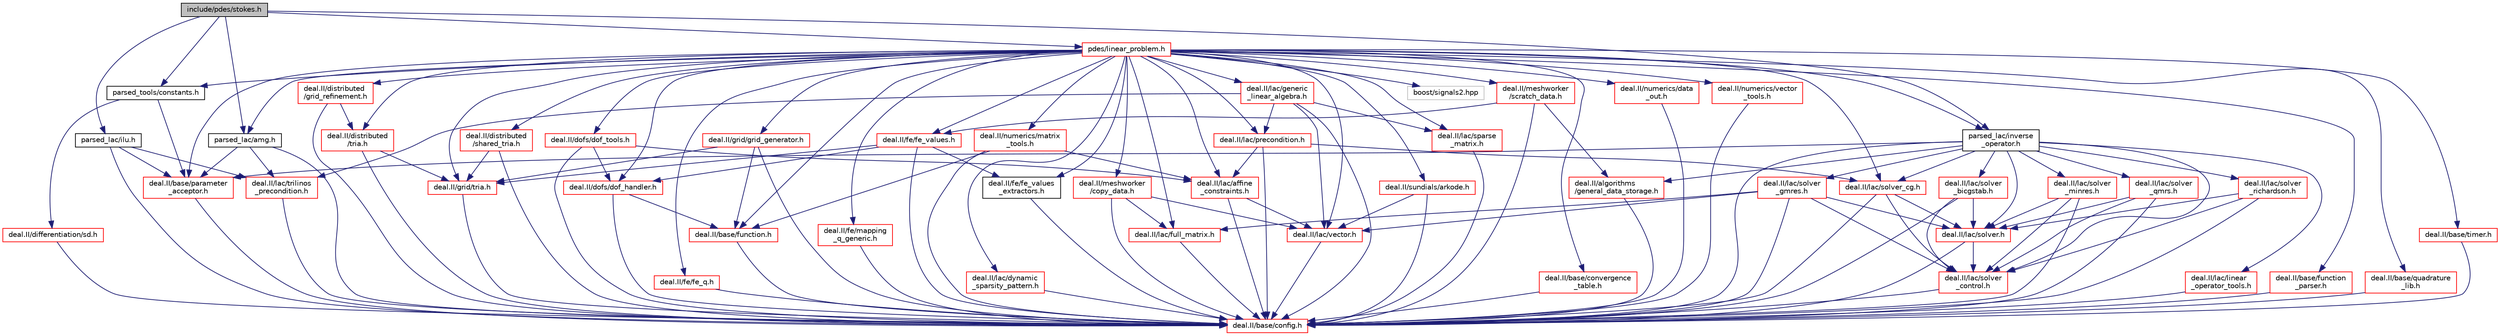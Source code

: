 digraph "include/pdes/stokes.h"
{
 // LATEX_PDF_SIZE
  bgcolor="transparent";
  edge [fontname="Helvetica",fontsize="10",labelfontname="Helvetica",labelfontsize="10"];
  node [fontname="Helvetica",fontsize="10",shape=record];
  Node1 [label="include/pdes/stokes.h",height=0.2,width=0.4,color="black", fillcolor="grey75", style="filled", fontcolor="black",tooltip=" "];
  Node1 -> Node2 [color="midnightblue",fontsize="10",style="solid",fontname="Helvetica"];
  Node2 [label="parsed_lac/amg.h",height=0.2,width=0.4,color="black",URL="$amg_8h.html",tooltip=" "];
  Node2 -> Node3 [color="midnightblue",fontsize="10",style="solid",fontname="Helvetica"];
  Node3 [label="deal.II/base/config.h",height=0.2,width=0.4,color="red",URL="/__w/fsi-suite/fsi-suite/deal.tag$config_8h.html",tooltip=" "];
  Node2 -> Node23 [color="midnightblue",fontsize="10",style="solid",fontname="Helvetica"];
  Node23 [label="deal.II/base/parameter\l_acceptor.h",height=0.2,width=0.4,color="red",URL="/__w/fsi-suite/fsi-suite/deal.tag$parameter__acceptor_8h.html",tooltip=" "];
  Node23 -> Node3 [color="midnightblue",fontsize="10",style="solid",fontname="Helvetica"];
  Node2 -> Node33 [color="midnightblue",fontsize="10",style="solid",fontname="Helvetica"];
  Node33 [label="deal.II/lac/trilinos\l_precondition.h",height=0.2,width=0.4,color="red",URL="/__w/fsi-suite/fsi-suite/deal.tag$trilinos__precondition_8h.html",tooltip=" "];
  Node33 -> Node3 [color="midnightblue",fontsize="10",style="solid",fontname="Helvetica"];
  Node1 -> Node50 [color="midnightblue",fontsize="10",style="solid",fontname="Helvetica"];
  Node50 [label="parsed_lac/ilu.h",height=0.2,width=0.4,color="black",URL="$ilu_8h.html",tooltip=" "];
  Node50 -> Node3 [color="midnightblue",fontsize="10",style="solid",fontname="Helvetica"];
  Node50 -> Node23 [color="midnightblue",fontsize="10",style="solid",fontname="Helvetica"];
  Node50 -> Node33 [color="midnightblue",fontsize="10",style="solid",fontname="Helvetica"];
  Node1 -> Node51 [color="midnightblue",fontsize="10",style="solid",fontname="Helvetica"];
  Node51 [label="parsed_lac/inverse\l_operator.h",height=0.2,width=0.4,color="black",URL="$inverse__operator_8h.html",tooltip=" "];
  Node51 -> Node3 [color="midnightblue",fontsize="10",style="solid",fontname="Helvetica"];
  Node51 -> Node52 [color="midnightblue",fontsize="10",style="solid",fontname="Helvetica"];
  Node52 [label="deal.II/algorithms\l/general_data_storage.h",height=0.2,width=0.4,color="red",URL="/__w/fsi-suite/fsi-suite/deal.tag$general__data__storage_8h.html",tooltip=" "];
  Node52 -> Node3 [color="midnightblue",fontsize="10",style="solid",fontname="Helvetica"];
  Node51 -> Node23 [color="midnightblue",fontsize="10",style="solid",fontname="Helvetica"];
  Node51 -> Node53 [color="midnightblue",fontsize="10",style="solid",fontname="Helvetica"];
  Node53 [label="deal.II/lac/linear\l_operator_tools.h",height=0.2,width=0.4,color="red",URL="/__w/fsi-suite/fsi-suite/deal.tag$linear__operator__tools_8h.html",tooltip=" "];
  Node53 -> Node3 [color="midnightblue",fontsize="10",style="solid",fontname="Helvetica"];
  Node51 -> Node69 [color="midnightblue",fontsize="10",style="solid",fontname="Helvetica"];
  Node69 [label="deal.II/lac/solver.h",height=0.2,width=0.4,color="red",URL="/__w/fsi-suite/fsi-suite/deal.tag$solver_8h.html",tooltip=" "];
  Node69 -> Node3 [color="midnightblue",fontsize="10",style="solid",fontname="Helvetica"];
  Node69 -> Node70 [color="midnightblue",fontsize="10",style="solid",fontname="Helvetica"];
  Node70 [label="deal.II/lac/solver\l_control.h",height=0.2,width=0.4,color="red",URL="/__w/fsi-suite/fsi-suite/deal.tag$solver__control_8h.html",tooltip=" "];
  Node70 -> Node3 [color="midnightblue",fontsize="10",style="solid",fontname="Helvetica"];
  Node51 -> Node71 [color="midnightblue",fontsize="10",style="solid",fontname="Helvetica"];
  Node71 [label="deal.II/lac/solver\l_bicgstab.h",height=0.2,width=0.4,color="red",URL="/__w/fsi-suite/fsi-suite/deal.tag$solver__bicgstab_8h.html",tooltip=" "];
  Node71 -> Node3 [color="midnightblue",fontsize="10",style="solid",fontname="Helvetica"];
  Node71 -> Node69 [color="midnightblue",fontsize="10",style="solid",fontname="Helvetica"];
  Node71 -> Node70 [color="midnightblue",fontsize="10",style="solid",fontname="Helvetica"];
  Node51 -> Node74 [color="midnightblue",fontsize="10",style="solid",fontname="Helvetica"];
  Node74 [label="deal.II/lac/solver_cg.h",height=0.2,width=0.4,color="red",URL="/__w/fsi-suite/fsi-suite/deal.tag$solver__cg_8h.html",tooltip=" "];
  Node74 -> Node3 [color="midnightblue",fontsize="10",style="solid",fontname="Helvetica"];
  Node74 -> Node69 [color="midnightblue",fontsize="10",style="solid",fontname="Helvetica"];
  Node74 -> Node70 [color="midnightblue",fontsize="10",style="solid",fontname="Helvetica"];
  Node51 -> Node70 [color="midnightblue",fontsize="10",style="solid",fontname="Helvetica"];
  Node51 -> Node77 [color="midnightblue",fontsize="10",style="solid",fontname="Helvetica"];
  Node77 [label="deal.II/lac/solver\l_gmres.h",height=0.2,width=0.4,color="red",URL="/__w/fsi-suite/fsi-suite/deal.tag$solver__gmres_8h.html",tooltip=" "];
  Node77 -> Node3 [color="midnightblue",fontsize="10",style="solid",fontname="Helvetica"];
  Node77 -> Node78 [color="midnightblue",fontsize="10",style="solid",fontname="Helvetica"];
  Node78 [label="deal.II/lac/full_matrix.h",height=0.2,width=0.4,color="red",URL="/__w/fsi-suite/fsi-suite/deal.tag$full__matrix_8h.html",tooltip=" "];
  Node78 -> Node3 [color="midnightblue",fontsize="10",style="solid",fontname="Helvetica"];
  Node77 -> Node69 [color="midnightblue",fontsize="10",style="solid",fontname="Helvetica"];
  Node77 -> Node70 [color="midnightblue",fontsize="10",style="solid",fontname="Helvetica"];
  Node77 -> Node46 [color="midnightblue",fontsize="10",style="solid",fontname="Helvetica"];
  Node46 [label="deal.II/lac/vector.h",height=0.2,width=0.4,color="red",URL="/__w/fsi-suite/fsi-suite/deal.tag$vector_8h.html",tooltip=" "];
  Node46 -> Node3 [color="midnightblue",fontsize="10",style="solid",fontname="Helvetica"];
  Node51 -> Node82 [color="midnightblue",fontsize="10",style="solid",fontname="Helvetica"];
  Node82 [label="deal.II/lac/solver\l_minres.h",height=0.2,width=0.4,color="red",URL="/__w/fsi-suite/fsi-suite/deal.tag$solver__minres_8h.html",tooltip=" "];
  Node82 -> Node3 [color="midnightblue",fontsize="10",style="solid",fontname="Helvetica"];
  Node82 -> Node69 [color="midnightblue",fontsize="10",style="solid",fontname="Helvetica"];
  Node82 -> Node70 [color="midnightblue",fontsize="10",style="solid",fontname="Helvetica"];
  Node51 -> Node83 [color="midnightblue",fontsize="10",style="solid",fontname="Helvetica"];
  Node83 [label="deal.II/lac/solver\l_qmrs.h",height=0.2,width=0.4,color="red",URL="/__w/fsi-suite/fsi-suite/deal.tag$solver__qmrs_8h.html",tooltip=" "];
  Node83 -> Node3 [color="midnightblue",fontsize="10",style="solid",fontname="Helvetica"];
  Node83 -> Node69 [color="midnightblue",fontsize="10",style="solid",fontname="Helvetica"];
  Node83 -> Node70 [color="midnightblue",fontsize="10",style="solid",fontname="Helvetica"];
  Node51 -> Node84 [color="midnightblue",fontsize="10",style="solid",fontname="Helvetica"];
  Node84 [label="deal.II/lac/solver\l_richardson.h",height=0.2,width=0.4,color="red",URL="/__w/fsi-suite/fsi-suite/deal.tag$solver__richardson_8h.html",tooltip=" "];
  Node84 -> Node3 [color="midnightblue",fontsize="10",style="solid",fontname="Helvetica"];
  Node84 -> Node69 [color="midnightblue",fontsize="10",style="solid",fontname="Helvetica"];
  Node84 -> Node70 [color="midnightblue",fontsize="10",style="solid",fontname="Helvetica"];
  Node1 -> Node85 [color="midnightblue",fontsize="10",style="solid",fontname="Helvetica"];
  Node85 [label="parsed_tools/constants.h",height=0.2,width=0.4,color="black",URL="$constants_8h.html",tooltip=" "];
  Node85 -> Node23 [color="midnightblue",fontsize="10",style="solid",fontname="Helvetica"];
  Node85 -> Node86 [color="midnightblue",fontsize="10",style="solid",fontname="Helvetica"];
  Node86 [label="deal.II/differentiation/sd.h",height=0.2,width=0.4,color="red",URL="/__w/fsi-suite/fsi-suite/deal.tag$sd_8h.html",tooltip=" "];
  Node86 -> Node3 [color="midnightblue",fontsize="10",style="solid",fontname="Helvetica"];
  Node1 -> Node97 [color="midnightblue",fontsize="10",style="solid",fontname="Helvetica"];
  Node97 [label="pdes/linear_problem.h",height=0.2,width=0.4,color="red",URL="$linear__problem_8h.html",tooltip=" "];
  Node97 -> Node98 [color="midnightblue",fontsize="10",style="solid",fontname="Helvetica"];
  Node98 [label="deal.II/base/convergence\l_table.h",height=0.2,width=0.4,color="red",URL="/__w/fsi-suite/fsi-suite/deal.tag$convergence__table_8h.html",tooltip=" "];
  Node98 -> Node3 [color="midnightblue",fontsize="10",style="solid",fontname="Helvetica"];
  Node97 -> Node101 [color="midnightblue",fontsize="10",style="solid",fontname="Helvetica"];
  Node101 [label="deal.II/base/function.h",height=0.2,width=0.4,color="red",URL="/__w/fsi-suite/fsi-suite/deal.tag$function_8h.html",tooltip=" "];
  Node101 -> Node3 [color="midnightblue",fontsize="10",style="solid",fontname="Helvetica"];
  Node97 -> Node103 [color="midnightblue",fontsize="10",style="solid",fontname="Helvetica"];
  Node103 [label="deal.II/base/function\l_parser.h",height=0.2,width=0.4,color="red",URL="/__w/fsi-suite/fsi-suite/deal.tag$function__parser_8h.html",tooltip=" "];
  Node103 -> Node3 [color="midnightblue",fontsize="10",style="solid",fontname="Helvetica"];
  Node97 -> Node23 [color="midnightblue",fontsize="10",style="solid",fontname="Helvetica"];
  Node97 -> Node106 [color="midnightblue",fontsize="10",style="solid",fontname="Helvetica"];
  Node106 [label="deal.II/base/quadrature\l_lib.h",height=0.2,width=0.4,color="red",URL="/__w/fsi-suite/fsi-suite/deal.tag$quadrature__lib_8h.html",tooltip=" "];
  Node106 -> Node3 [color="midnightblue",fontsize="10",style="solid",fontname="Helvetica"];
  Node97 -> Node108 [color="midnightblue",fontsize="10",style="solid",fontname="Helvetica"];
  Node108 [label="deal.II/base/timer.h",height=0.2,width=0.4,color="red",URL="/__w/fsi-suite/fsi-suite/deal.tag$timer_8h.html",tooltip=" "];
  Node108 -> Node3 [color="midnightblue",fontsize="10",style="solid",fontname="Helvetica"];
  Node97 -> Node110 [color="midnightblue",fontsize="10",style="solid",fontname="Helvetica"];
  Node110 [label="deal.II/distributed\l/grid_refinement.h",height=0.2,width=0.4,color="red",URL="/__w/fsi-suite/fsi-suite/deal.tag$distributed_2grid__refinement_8h.html",tooltip=" "];
  Node110 -> Node3 [color="midnightblue",fontsize="10",style="solid",fontname="Helvetica"];
  Node110 -> Node111 [color="midnightblue",fontsize="10",style="solid",fontname="Helvetica"];
  Node111 [label="deal.II/distributed\l/tria.h",height=0.2,width=0.4,color="red",URL="/__w/fsi-suite/fsi-suite/deal.tag$distributed_2tria_8h.html",tooltip=" "];
  Node111 -> Node3 [color="midnightblue",fontsize="10",style="solid",fontname="Helvetica"];
  Node111 -> Node117 [color="midnightblue",fontsize="10",style="solid",fontname="Helvetica"];
  Node117 [label="deal.II/grid/tria.h",height=0.2,width=0.4,color="red",URL="/__w/fsi-suite/fsi-suite/deal.tag$grid_2tria_8h.html",tooltip=" "];
  Node117 -> Node3 [color="midnightblue",fontsize="10",style="solid",fontname="Helvetica"];
  Node97 -> Node129 [color="midnightblue",fontsize="10",style="solid",fontname="Helvetica"];
  Node129 [label="deal.II/distributed\l/shared_tria.h",height=0.2,width=0.4,color="red",URL="/__w/fsi-suite/fsi-suite/deal.tag$shared__tria_8h.html",tooltip=" "];
  Node129 -> Node3 [color="midnightblue",fontsize="10",style="solid",fontname="Helvetica"];
  Node129 -> Node117 [color="midnightblue",fontsize="10",style="solid",fontname="Helvetica"];
  Node97 -> Node111 [color="midnightblue",fontsize="10",style="solid",fontname="Helvetica"];
  Node97 -> Node130 [color="midnightblue",fontsize="10",style="solid",fontname="Helvetica"];
  Node130 [label="deal.II/dofs/dof_handler.h",height=0.2,width=0.4,color="red",URL="/__w/fsi-suite/fsi-suite/deal.tag$dofs_2dof__handler_8h.html",tooltip=" "];
  Node130 -> Node3 [color="midnightblue",fontsize="10",style="solid",fontname="Helvetica"];
  Node130 -> Node101 [color="midnightblue",fontsize="10",style="solid",fontname="Helvetica"];
  Node97 -> Node150 [color="midnightblue",fontsize="10",style="solid",fontname="Helvetica"];
  Node150 [label="deal.II/dofs/dof_tools.h",height=0.2,width=0.4,color="red",URL="/__w/fsi-suite/fsi-suite/deal.tag$dof__tools_8h.html",tooltip=" "];
  Node150 -> Node3 [color="midnightblue",fontsize="10",style="solid",fontname="Helvetica"];
  Node150 -> Node130 [color="midnightblue",fontsize="10",style="solid",fontname="Helvetica"];
  Node150 -> Node58 [color="midnightblue",fontsize="10",style="solid",fontname="Helvetica"];
  Node58 [label="deal.II/lac/affine\l_constraints.h",height=0.2,width=0.4,color="red",URL="/__w/fsi-suite/fsi-suite/deal.tag$affine__constraints_8h.html",tooltip=" "];
  Node58 -> Node3 [color="midnightblue",fontsize="10",style="solid",fontname="Helvetica"];
  Node58 -> Node46 [color="midnightblue",fontsize="10",style="solid",fontname="Helvetica"];
  Node97 -> Node151 [color="midnightblue",fontsize="10",style="solid",fontname="Helvetica"];
  Node151 [label="deal.II/fe/fe_q.h",height=0.2,width=0.4,color="red",URL="/__w/fsi-suite/fsi-suite/deal.tag$fe__q_8h.html",tooltip=" "];
  Node151 -> Node3 [color="midnightblue",fontsize="10",style="solid",fontname="Helvetica"];
  Node97 -> Node157 [color="midnightblue",fontsize="10",style="solid",fontname="Helvetica"];
  Node157 [label="deal.II/fe/fe_values.h",height=0.2,width=0.4,color="red",URL="/__w/fsi-suite/fsi-suite/deal.tag$fe_2fe__values_8h.html",tooltip=" "];
  Node157 -> Node3 [color="midnightblue",fontsize="10",style="solid",fontname="Helvetica"];
  Node157 -> Node130 [color="midnightblue",fontsize="10",style="solid",fontname="Helvetica"];
  Node157 -> Node145 [color="midnightblue",fontsize="10",style="solid",fontname="Helvetica"];
  Node145 [label="deal.II/fe/fe_values\l_extractors.h",height=0.2,width=0.4,color="black",URL="/__w/fsi-suite/fsi-suite/deal.tag$fe__values__extractors_8h.html",tooltip=" "];
  Node145 -> Node3 [color="midnightblue",fontsize="10",style="solid",fontname="Helvetica"];
  Node157 -> Node117 [color="midnightblue",fontsize="10",style="solid",fontname="Helvetica"];
  Node97 -> Node145 [color="midnightblue",fontsize="10",style="solid",fontname="Helvetica"];
  Node97 -> Node160 [color="midnightblue",fontsize="10",style="solid",fontname="Helvetica"];
  Node160 [label="deal.II/fe/mapping\l_q_generic.h",height=0.2,width=0.4,color="red",URL="/__w/fsi-suite/fsi-suite/deal.tag$mapping__q__generic_8h.html",tooltip=" "];
  Node160 -> Node3 [color="midnightblue",fontsize="10",style="solid",fontname="Helvetica"];
  Node97 -> Node165 [color="midnightblue",fontsize="10",style="solid",fontname="Helvetica"];
  Node165 [label="deal.II/grid/grid_generator.h",height=0.2,width=0.4,color="red",URL="/__w/fsi-suite/fsi-suite/deal.tag$grid__generator_8h.html",tooltip=" "];
  Node165 -> Node3 [color="midnightblue",fontsize="10",style="solid",fontname="Helvetica"];
  Node165 -> Node101 [color="midnightblue",fontsize="10",style="solid",fontname="Helvetica"];
  Node165 -> Node117 [color="midnightblue",fontsize="10",style="solid",fontname="Helvetica"];
  Node97 -> Node117 [color="midnightblue",fontsize="10",style="solid",fontname="Helvetica"];
  Node97 -> Node58 [color="midnightblue",fontsize="10",style="solid",fontname="Helvetica"];
  Node97 -> Node166 [color="midnightblue",fontsize="10",style="solid",fontname="Helvetica"];
  Node166 [label="deal.II/lac/dynamic\l_sparsity_pattern.h",height=0.2,width=0.4,color="red",URL="/__w/fsi-suite/fsi-suite/deal.tag$dynamic__sparsity__pattern_8h.html",tooltip=" "];
  Node166 -> Node3 [color="midnightblue",fontsize="10",style="solid",fontname="Helvetica"];
  Node97 -> Node78 [color="midnightblue",fontsize="10",style="solid",fontname="Helvetica"];
  Node97 -> Node167 [color="midnightblue",fontsize="10",style="solid",fontname="Helvetica"];
  Node167 [label="deal.II/lac/generic\l_linear_algebra.h",height=0.2,width=0.4,color="red",URL="/__w/fsi-suite/fsi-suite/deal.tag$generic__linear__algebra_8h.html",tooltip=" "];
  Node167 -> Node3 [color="midnightblue",fontsize="10",style="solid",fontname="Helvetica"];
  Node167 -> Node177 [color="midnightblue",fontsize="10",style="solid",fontname="Helvetica"];
  Node177 [label="deal.II/lac/precondition.h",height=0.2,width=0.4,color="red",URL="/__w/fsi-suite/fsi-suite/deal.tag$precondition_8h.html",tooltip=" "];
  Node177 -> Node3 [color="midnightblue",fontsize="10",style="solid",fontname="Helvetica"];
  Node177 -> Node58 [color="midnightblue",fontsize="10",style="solid",fontname="Helvetica"];
  Node177 -> Node74 [color="midnightblue",fontsize="10",style="solid",fontname="Helvetica"];
  Node167 -> Node176 [color="midnightblue",fontsize="10",style="solid",fontname="Helvetica"];
  Node176 [label="deal.II/lac/sparse\l_matrix.h",height=0.2,width=0.4,color="red",URL="/__w/fsi-suite/fsi-suite/deal.tag$sparse__matrix_8h.html",tooltip=" "];
  Node176 -> Node3 [color="midnightblue",fontsize="10",style="solid",fontname="Helvetica"];
  Node167 -> Node46 [color="midnightblue",fontsize="10",style="solid",fontname="Helvetica"];
  Node167 -> Node33 [color="midnightblue",fontsize="10",style="solid",fontname="Helvetica"];
  Node97 -> Node177 [color="midnightblue",fontsize="10",style="solid",fontname="Helvetica"];
  Node97 -> Node74 [color="midnightblue",fontsize="10",style="solid",fontname="Helvetica"];
  Node97 -> Node176 [color="midnightblue",fontsize="10",style="solid",fontname="Helvetica"];
  Node97 -> Node46 [color="midnightblue",fontsize="10",style="solid",fontname="Helvetica"];
  Node97 -> Node195 [color="midnightblue",fontsize="10",style="solid",fontname="Helvetica"];
  Node195 [label="deal.II/meshworker\l/copy_data.h",height=0.2,width=0.4,color="red",URL="/__w/fsi-suite/fsi-suite/deal.tag$copy__data_8h.html",tooltip=" "];
  Node195 -> Node3 [color="midnightblue",fontsize="10",style="solid",fontname="Helvetica"];
  Node195 -> Node78 [color="midnightblue",fontsize="10",style="solid",fontname="Helvetica"];
  Node195 -> Node46 [color="midnightblue",fontsize="10",style="solid",fontname="Helvetica"];
  Node97 -> Node196 [color="midnightblue",fontsize="10",style="solid",fontname="Helvetica"];
  Node196 [label="deal.II/meshworker\l/scratch_data.h",height=0.2,width=0.4,color="red",URL="/__w/fsi-suite/fsi-suite/deal.tag$scratch__data_8h.html",tooltip=" "];
  Node196 -> Node3 [color="midnightblue",fontsize="10",style="solid",fontname="Helvetica"];
  Node196 -> Node52 [color="midnightblue",fontsize="10",style="solid",fontname="Helvetica"];
  Node196 -> Node157 [color="midnightblue",fontsize="10",style="solid",fontname="Helvetica"];
  Node97 -> Node209 [color="midnightblue",fontsize="10",style="solid",fontname="Helvetica"];
  Node209 [label="deal.II/numerics/data\l_out.h",height=0.2,width=0.4,color="red",URL="/__w/fsi-suite/fsi-suite/deal.tag$numerics_2data__out_8h.html",tooltip=" "];
  Node209 -> Node3 [color="midnightblue",fontsize="10",style="solid",fontname="Helvetica"];
  Node97 -> Node216 [color="midnightblue",fontsize="10",style="solid",fontname="Helvetica"];
  Node216 [label="deal.II/numerics/matrix\l_tools.h",height=0.2,width=0.4,color="red",URL="/__w/fsi-suite/fsi-suite/deal.tag$matrix__tools_8h.html",tooltip=" "];
  Node216 -> Node3 [color="midnightblue",fontsize="10",style="solid",fontname="Helvetica"];
  Node216 -> Node101 [color="midnightblue",fontsize="10",style="solid",fontname="Helvetica"];
  Node216 -> Node58 [color="midnightblue",fontsize="10",style="solid",fontname="Helvetica"];
  Node97 -> Node218 [color="midnightblue",fontsize="10",style="solid",fontname="Helvetica"];
  Node218 [label="deal.II/numerics/vector\l_tools.h",height=0.2,width=0.4,color="red",URL="/__w/fsi-suite/fsi-suite/deal.tag$vector__tools_8h.html",tooltip=" "];
  Node218 -> Node3 [color="midnightblue",fontsize="10",style="solid",fontname="Helvetica"];
  Node97 -> Node234 [color="midnightblue",fontsize="10",style="solid",fontname="Helvetica"];
  Node234 [label="deal.II/sundials/arkode.h",height=0.2,width=0.4,color="red",URL="/__w/fsi-suite/fsi-suite/deal.tag$arkode_8h.html",tooltip=" "];
  Node234 -> Node3 [color="midnightblue",fontsize="10",style="solid",fontname="Helvetica"];
  Node234 -> Node46 [color="midnightblue",fontsize="10",style="solid",fontname="Helvetica"];
  Node97 -> Node238 [color="midnightblue",fontsize="10",style="solid",fontname="Helvetica"];
  Node238 [label="boost/signals2.hpp",height=0.2,width=0.4,color="grey75",tooltip=" "];
  Node97 -> Node2 [color="midnightblue",fontsize="10",style="solid",fontname="Helvetica"];
  Node97 -> Node51 [color="midnightblue",fontsize="10",style="solid",fontname="Helvetica"];
  Node97 -> Node85 [color="midnightblue",fontsize="10",style="solid",fontname="Helvetica"];
}
